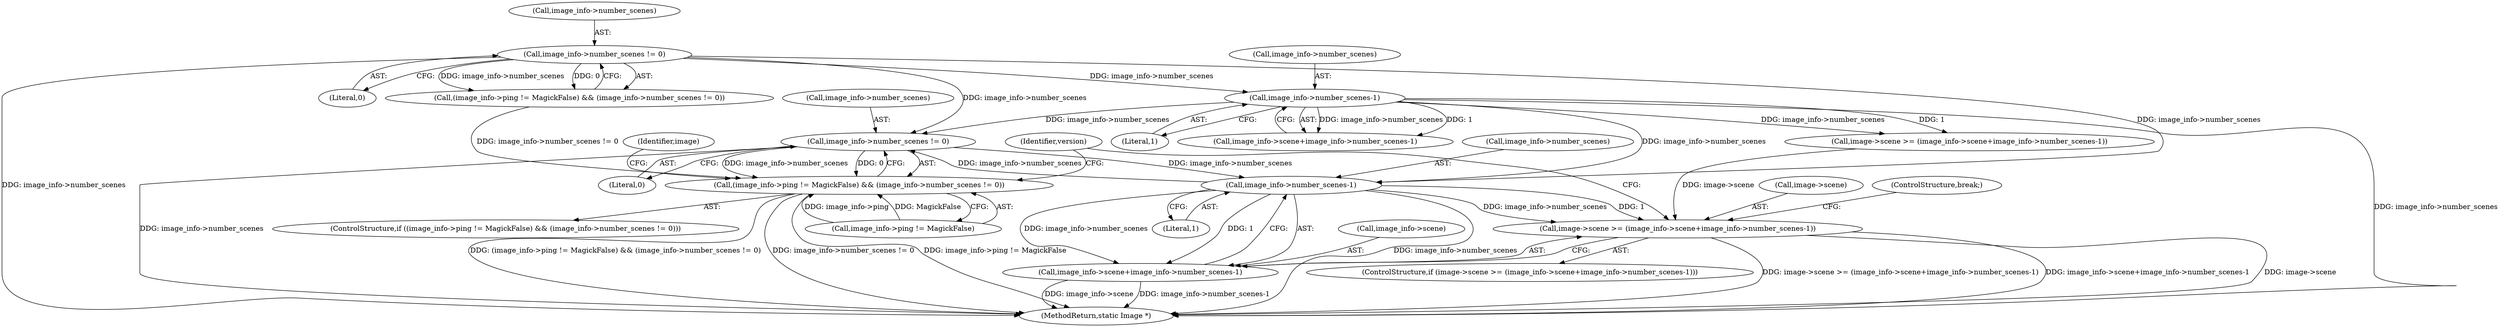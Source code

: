 digraph "0_ImageMagick_6b6bff054d569a77973f2140c0e86366e6168a6c_1@pointer" {
"1000554" [label="(Call,image_info->number_scenes != 0)"];
"1000568" [label="(Call,image_info->number_scenes-1)"];
"1000495" [label="(Call,image_info->number_scenes-1)"];
"1000481" [label="(Call,image_info->number_scenes != 0)"];
"1000554" [label="(Call,image_info->number_scenes != 0)"];
"1000548" [label="(Call,(image_info->ping != MagickFalse) && (image_info->number_scenes != 0))"];
"1000560" [label="(Call,image->scene >= (image_info->scene+image_info->number_scenes-1))"];
"1000564" [label="(Call,image_info->scene+image_info->number_scenes-1)"];
"1000555" [label="(Call,image_info->number_scenes)"];
"1000565" [label="(Call,image_info->scene)"];
"1000554" [label="(Call,image_info->number_scenes != 0)"];
"1000549" [label="(Call,image_info->ping != MagickFalse)"];
"1000559" [label="(ControlStructure,if (image->scene >= (image_info->scene+image_info->number_scenes-1)))"];
"1000572" [label="(Literal,1)"];
"1000491" [label="(Call,image_info->scene+image_info->number_scenes-1)"];
"1000558" [label="(Literal,0)"];
"1000496" [label="(Call,image_info->number_scenes)"];
"1000577" [label="(Identifier,version)"];
"1000475" [label="(Call,(image_info->ping != MagickFalse) && (image_info->number_scenes != 0))"];
"1000495" [label="(Call,image_info->number_scenes-1)"];
"1002575" [label="(MethodReturn,static Image *)"];
"1000485" [label="(Literal,0)"];
"1000573" [label="(ControlStructure,break;)"];
"1000564" [label="(Call,image_info->scene+image_info->number_scenes-1)"];
"1000547" [label="(ControlStructure,if ((image_info->ping != MagickFalse) && (image_info->number_scenes != 0)))"];
"1000560" [label="(Call,image->scene >= (image_info->scene+image_info->number_scenes-1))"];
"1000561" [label="(Call,image->scene)"];
"1000562" [label="(Identifier,image)"];
"1000482" [label="(Call,image_info->number_scenes)"];
"1000548" [label="(Call,(image_info->ping != MagickFalse) && (image_info->number_scenes != 0))"];
"1000487" [label="(Call,image->scene >= (image_info->scene+image_info->number_scenes-1))"];
"1000499" [label="(Literal,1)"];
"1000568" [label="(Call,image_info->number_scenes-1)"];
"1000569" [label="(Call,image_info->number_scenes)"];
"1000481" [label="(Call,image_info->number_scenes != 0)"];
"1000554" -> "1000548"  [label="AST: "];
"1000554" -> "1000558"  [label="CFG: "];
"1000555" -> "1000554"  [label="AST: "];
"1000558" -> "1000554"  [label="AST: "];
"1000548" -> "1000554"  [label="CFG: "];
"1000554" -> "1002575"  [label="DDG: image_info->number_scenes"];
"1000554" -> "1000548"  [label="DDG: image_info->number_scenes"];
"1000554" -> "1000548"  [label="DDG: 0"];
"1000568" -> "1000554"  [label="DDG: image_info->number_scenes"];
"1000495" -> "1000554"  [label="DDG: image_info->number_scenes"];
"1000481" -> "1000554"  [label="DDG: image_info->number_scenes"];
"1000554" -> "1000568"  [label="DDG: image_info->number_scenes"];
"1000568" -> "1000564"  [label="AST: "];
"1000568" -> "1000572"  [label="CFG: "];
"1000569" -> "1000568"  [label="AST: "];
"1000572" -> "1000568"  [label="AST: "];
"1000564" -> "1000568"  [label="CFG: "];
"1000568" -> "1002575"  [label="DDG: image_info->number_scenes"];
"1000568" -> "1000560"  [label="DDG: image_info->number_scenes"];
"1000568" -> "1000560"  [label="DDG: 1"];
"1000568" -> "1000564"  [label="DDG: image_info->number_scenes"];
"1000568" -> "1000564"  [label="DDG: 1"];
"1000495" -> "1000568"  [label="DDG: image_info->number_scenes"];
"1000481" -> "1000568"  [label="DDG: image_info->number_scenes"];
"1000495" -> "1000491"  [label="AST: "];
"1000495" -> "1000499"  [label="CFG: "];
"1000496" -> "1000495"  [label="AST: "];
"1000499" -> "1000495"  [label="AST: "];
"1000491" -> "1000495"  [label="CFG: "];
"1000495" -> "1002575"  [label="DDG: image_info->number_scenes"];
"1000495" -> "1000487"  [label="DDG: image_info->number_scenes"];
"1000495" -> "1000487"  [label="DDG: 1"];
"1000495" -> "1000491"  [label="DDG: image_info->number_scenes"];
"1000495" -> "1000491"  [label="DDG: 1"];
"1000481" -> "1000495"  [label="DDG: image_info->number_scenes"];
"1000481" -> "1000475"  [label="AST: "];
"1000481" -> "1000485"  [label="CFG: "];
"1000482" -> "1000481"  [label="AST: "];
"1000485" -> "1000481"  [label="AST: "];
"1000475" -> "1000481"  [label="CFG: "];
"1000481" -> "1002575"  [label="DDG: image_info->number_scenes"];
"1000481" -> "1000475"  [label="DDG: image_info->number_scenes"];
"1000481" -> "1000475"  [label="DDG: 0"];
"1000548" -> "1000547"  [label="AST: "];
"1000548" -> "1000549"  [label="CFG: "];
"1000549" -> "1000548"  [label="AST: "];
"1000562" -> "1000548"  [label="CFG: "];
"1000577" -> "1000548"  [label="CFG: "];
"1000548" -> "1002575"  [label="DDG: (image_info->ping != MagickFalse) && (image_info->number_scenes != 0)"];
"1000548" -> "1002575"  [label="DDG: image_info->number_scenes != 0"];
"1000548" -> "1002575"  [label="DDG: image_info->ping != MagickFalse"];
"1000549" -> "1000548"  [label="DDG: image_info->ping"];
"1000549" -> "1000548"  [label="DDG: MagickFalse"];
"1000475" -> "1000548"  [label="DDG: image_info->number_scenes != 0"];
"1000560" -> "1000559"  [label="AST: "];
"1000560" -> "1000564"  [label="CFG: "];
"1000561" -> "1000560"  [label="AST: "];
"1000564" -> "1000560"  [label="AST: "];
"1000573" -> "1000560"  [label="CFG: "];
"1000577" -> "1000560"  [label="CFG: "];
"1000560" -> "1002575"  [label="DDG: image->scene >= (image_info->scene+image_info->number_scenes-1)"];
"1000560" -> "1002575"  [label="DDG: image_info->scene+image_info->number_scenes-1"];
"1000560" -> "1002575"  [label="DDG: image->scene"];
"1000487" -> "1000560"  [label="DDG: image->scene"];
"1000565" -> "1000564"  [label="AST: "];
"1000564" -> "1002575"  [label="DDG: image_info->number_scenes-1"];
"1000564" -> "1002575"  [label="DDG: image_info->scene"];
}
